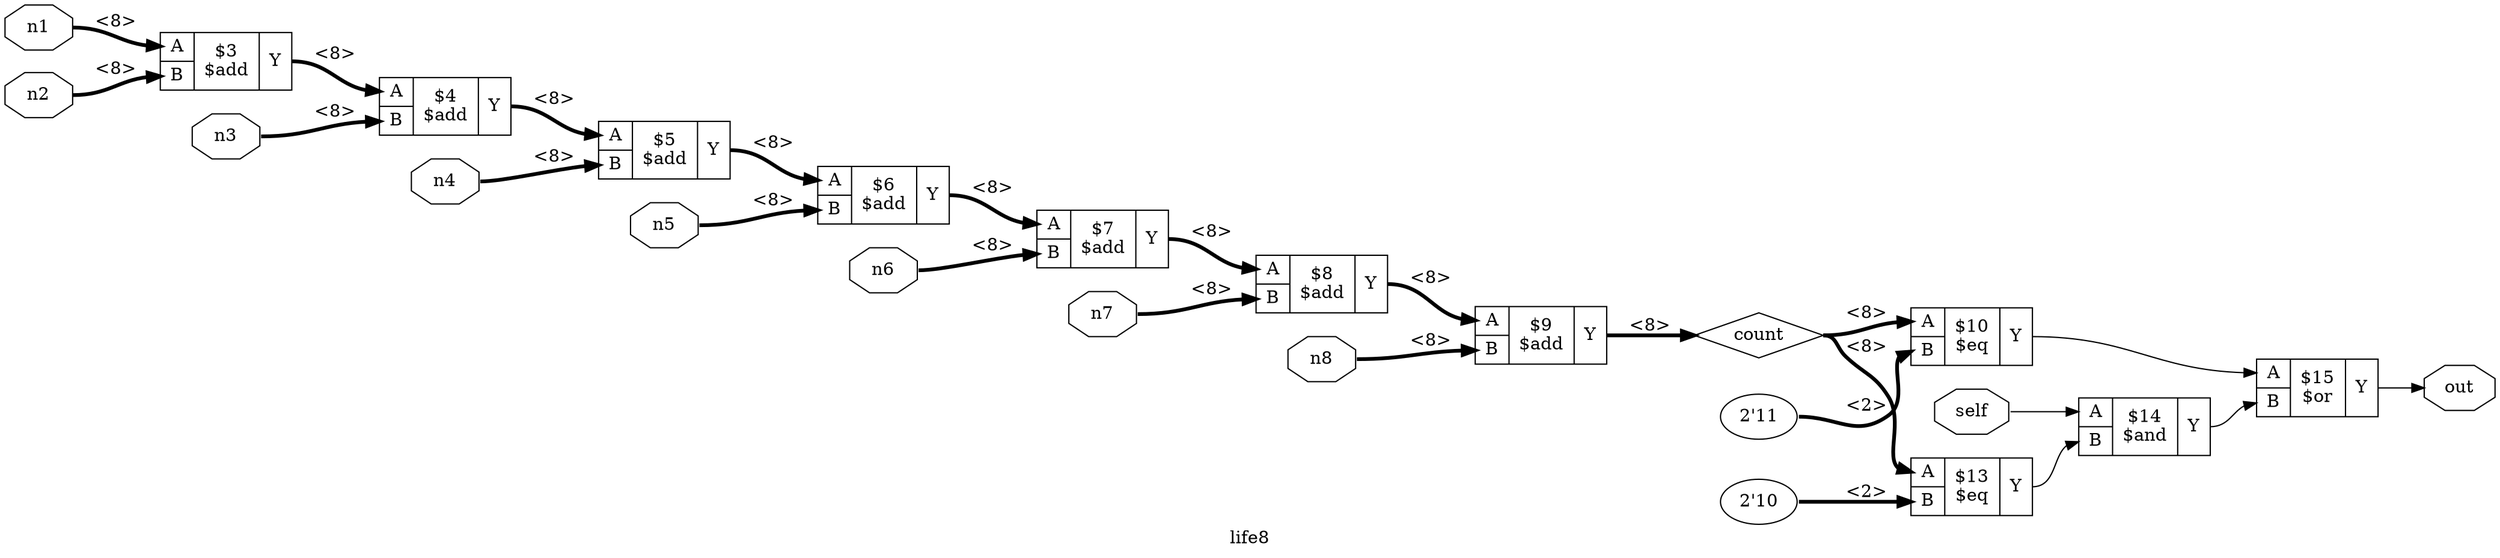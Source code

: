 digraph "life8" {
label="life8";
rankdir="LR";
remincross=true;
n11 [ shape=diamond, label="count", color="black", fontcolor="black" ];
n12 [ shape=octagon, label="n1", color="black", fontcolor="black" ];
n13 [ shape=octagon, label="n2", color="black", fontcolor="black" ];
n14 [ shape=octagon, label="n3", color="black", fontcolor="black" ];
n15 [ shape=octagon, label="n4", color="black", fontcolor="black" ];
n16 [ shape=octagon, label="n5", color="black", fontcolor="black" ];
n17 [ shape=octagon, label="n6", color="black", fontcolor="black" ];
n18 [ shape=octagon, label="n7", color="black", fontcolor="black" ];
n19 [ shape=octagon, label="n8", color="black", fontcolor="black" ];
n20 [ shape=octagon, label="out", color="black", fontcolor="black" ];
n21 [ shape=octagon, label="self", color="black", fontcolor="black" ];
c25 [ shape=record, label="{{<p22> A|<p23> B}|$3\n$add|{<p24> Y}}" ];
c26 [ shape=record, label="{{<p22> A|<p23> B}|$4\n$add|{<p24> Y}}" ];
c27 [ shape=record, label="{{<p22> A|<p23> B}|$5\n$add|{<p24> Y}}" ];
c28 [ shape=record, label="{{<p22> A|<p23> B}|$6\n$add|{<p24> Y}}" ];
c29 [ shape=record, label="{{<p22> A|<p23> B}|$7\n$add|{<p24> Y}}" ];
c30 [ shape=record, label="{{<p22> A|<p23> B}|$8\n$add|{<p24> Y}}" ];
c31 [ shape=record, label="{{<p22> A|<p23> B}|$9\n$add|{<p24> Y}}" ];
c32 [ shape=record, label="{{<p22> A|<p23> B}|$14\n$and|{<p24> Y}}" ];
v0 [ label="2'11" ];
c33 [ shape=record, label="{{<p22> A|<p23> B}|$10\n$eq|{<p24> Y}}" ];
v1 [ label="2'10" ];
c34 [ shape=record, label="{{<p22> A|<p23> B}|$13\n$eq|{<p24> Y}}" ];
c35 [ shape=record, label="{{<p22> A|<p23> B}|$15\n$or|{<p24> Y}}" ];
c34:p24:e -> c32:p23:w [color="black", label=""];
c31:p24:e -> n11:w [color="black", style="setlinewidth(3)", label="<8>"];
n11:e -> c33:p22:w [color="black", style="setlinewidth(3)", label="<8>"];
n11:e -> c34:p22:w [color="black", style="setlinewidth(3)", label="<8>"];
n12:e -> c25:p22:w [color="black", style="setlinewidth(3)", label="<8>"];
n13:e -> c25:p23:w [color="black", style="setlinewidth(3)", label="<8>"];
n14:e -> c26:p23:w [color="black", style="setlinewidth(3)", label="<8>"];
n15:e -> c27:p23:w [color="black", style="setlinewidth(3)", label="<8>"];
n16:e -> c28:p23:w [color="black", style="setlinewidth(3)", label="<8>"];
n17:e -> c29:p23:w [color="black", style="setlinewidth(3)", label="<8>"];
n18:e -> c30:p23:w [color="black", style="setlinewidth(3)", label="<8>"];
n19:e -> c31:p23:w [color="black", style="setlinewidth(3)", label="<8>"];
c25:p24:e -> c26:p22:w [color="black", style="setlinewidth(3)", label="<8>"];
c35:p24:e -> n20:w [color="black", label=""];
n21:e -> c32:p22:w [color="black", label=""];
c26:p24:e -> c27:p22:w [color="black", style="setlinewidth(3)", label="<8>"];
c27:p24:e -> c28:p22:w [color="black", style="setlinewidth(3)", label="<8>"];
c28:p24:e -> c29:p22:w [color="black", style="setlinewidth(3)", label="<8>"];
c29:p24:e -> c30:p22:w [color="black", style="setlinewidth(3)", label="<8>"];
c30:p24:e -> c31:p22:w [color="black", style="setlinewidth(3)", label="<8>"];
c32:p24:e -> c35:p23:w [color="black", label=""];
c33:p24:e -> c35:p22:w [color="black", label=""];
v0:e -> c33:p23:w [color="black", style="setlinewidth(3)", label="<2>"];
v1:e -> c34:p23:w [color="black", style="setlinewidth(3)", label="<2>"];
}
